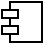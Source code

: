<mxfile version="24.7.8">
  <diagram id="d-dk45kshJez7QyFLIaU" name="Page-1">
    <mxGraphModel dx="1434" dy="836" grid="1" gridSize="10" guides="1" tooltips="1" connect="1" arrows="1" fold="1" page="1" pageScale="1" pageWidth="1169" pageHeight="827" math="0" shadow="0">
      <root>
        <mxCell id="0" />
        <mxCell id="1" parent="0" />
        <mxCell id="Q7E9GpuZRZKX_aVkgj14-14" value="licensetexts" style="shape=umlFrame;whiteSpace=wrap;html=1;strokeWidth=3;width=80;height=30;fillColor=#D5E8D4" parent="1" vertex="1">
          <mxGeometry x="350.5" y="730" width="799.5" height="220" as="geometry" />
        </mxCell>
        <mxCell id="g61Bc657mv9JkBtAd2AT-109" value="ruleengine" style="shape=umlFrame;whiteSpace=wrap;html=1;fillColor=#D5E8D4;opacity=60;strokeWidth=3;" parent="1" vertex="1">
          <mxGeometry x="550" y="250" width="190" height="440" as="geometry" />
        </mxCell>
        <mxCell id="g61Bc657mv9JkBtAd2AT-108" value="reader" style="shape=umlFrame;whiteSpace=wrap;html=1;fillColor=#D5E8D4;opacity=60;strokeWidth=3;" parent="1" vertex="1">
          <mxGeometry x="310" y="250" width="210" height="440" as="geometry" />
        </mxCell>
        <mxCell id="g61Bc657mv9JkBtAd2AT-72" style="edgeStyle=orthogonalEdgeStyle;rounded=0;orthogonalLoop=1;jettySize=auto;html=1;" parent="1" source="g61Bc657mv9JkBtAd2AT-1" target="g61Bc657mv9JkBtAd2AT-19" edge="1">
          <mxGeometry relative="1" as="geometry" />
        </mxCell>
        <mxCell id="g61Bc657mv9JkBtAd2AT-74" style="edgeStyle=orthogonalEdgeStyle;rounded=0;orthogonalLoop=1;jettySize=auto;html=1;" parent="1" source="g61Bc657mv9JkBtAd2AT-1" target="g61Bc657mv9JkBtAd2AT-9" edge="1">
          <mxGeometry relative="1" as="geometry">
            <Array as="points">
              <mxPoint x="760" y="38" />
            </Array>
          </mxGeometry>
        </mxCell>
        <mxCell id="g61Bc657mv9JkBtAd2AT-75" style="edgeStyle=orthogonalEdgeStyle;rounded=0;orthogonalLoop=1;jettySize=auto;html=1;exitX=0.5;exitY=1;exitDx=0;exitDy=0;entryX=0.5;entryY=0;entryDx=0;entryDy=0;" parent="1" source="g61Bc657mv9JkBtAd2AT-1" target="g61Bc657mv9JkBtAd2AT-54" edge="1">
          <mxGeometry relative="1" as="geometry">
            <Array as="points">
              <mxPoint x="660" y="84" />
              <mxPoint x="660" y="240" />
              <mxPoint x="883" y="240" />
            </Array>
          </mxGeometry>
        </mxCell>
        <mxCell id="g61Bc657mv9JkBtAd2AT-76" style="edgeStyle=orthogonalEdgeStyle;rounded=0;orthogonalLoop=1;jettySize=auto;html=1;exitX=0.5;exitY=1;exitDx=0;exitDy=0;entryX=0.5;entryY=0;entryDx=0;entryDy=0;" parent="1" source="g61Bc657mv9JkBtAd2AT-1" target="g61Bc657mv9JkBtAd2AT-38" edge="1">
          <mxGeometry relative="1" as="geometry">
            <Array as="points">
              <mxPoint x="651" y="84" />
            </Array>
          </mxGeometry>
        </mxCell>
        <mxCell id="g61Bc657mv9JkBtAd2AT-78" style="edgeStyle=orthogonalEdgeStyle;rounded=0;orthogonalLoop=1;jettySize=auto;html=1;exitX=0;exitY=0.5;exitDx=0;exitDy=0;entryX=0.5;entryY=0;entryDx=0;entryDy=0;" parent="1" source="g61Bc657mv9JkBtAd2AT-1" target="g61Bc657mv9JkBtAd2AT-5" edge="1">
          <mxGeometry relative="1" as="geometry">
            <Array as="points">
              <mxPoint x="90" y="38" />
            </Array>
          </mxGeometry>
        </mxCell>
        <mxCell id="g61Bc657mv9JkBtAd2AT-79" style="edgeStyle=orthogonalEdgeStyle;rounded=0;orthogonalLoop=1;jettySize=auto;html=1;exitX=0;exitY=0.5;exitDx=0;exitDy=0;" parent="1" source="g61Bc657mv9JkBtAd2AT-1" target="g61Bc657mv9JkBtAd2AT-21" edge="1">
          <mxGeometry relative="1" as="geometry" />
        </mxCell>
        <mxCell id="g61Bc657mv9JkBtAd2AT-80" style="edgeStyle=orthogonalEdgeStyle;rounded=0;orthogonalLoop=1;jettySize=auto;html=1;exitX=0;exitY=0.5;exitDx=0;exitDy=0;entryX=0.5;entryY=0;entryDx=0;entryDy=0;" parent="1" source="g61Bc657mv9JkBtAd2AT-1" target="g61Bc657mv9JkBtAd2AT-3" edge="1">
          <mxGeometry relative="1" as="geometry" />
        </mxCell>
        <mxCell id="g61Bc657mv9JkBtAd2AT-81" style="edgeStyle=orthogonalEdgeStyle;rounded=0;orthogonalLoop=1;jettySize=auto;html=1;exitX=0.5;exitY=1;exitDx=0;exitDy=0;entryX=0.5;entryY=0;entryDx=0;entryDy=0;" parent="1" source="g61Bc657mv9JkBtAd2AT-1" target="g61Bc657mv9JkBtAd2AT-26" edge="1">
          <mxGeometry relative="1" as="geometry">
            <Array as="points">
              <mxPoint x="640" y="84" />
              <mxPoint x="640" y="240" />
              <mxPoint x="421" y="240" />
            </Array>
          </mxGeometry>
        </mxCell>
        <mxCell id="g61Bc657mv9JkBtAd2AT-1" value="&lt;p style=&quot;margin: 0px ; margin-top: 6px ; text-align: center&quot;&gt;&lt;b&gt;Solicitor&lt;/b&gt;&lt;/p&gt;&lt;hr&gt;" style="align=left;overflow=fill;html=1;rotation=0;" parent="1" vertex="1">
          <mxGeometry x="580" y="7.5" width="140" height="60" as="geometry" />
        </mxCell>
        <mxCell id="g61Bc657mv9JkBtAd2AT-2" value="" style="shape=component;jettyWidth=8;jettyHeight=4;" parent="g61Bc657mv9JkBtAd2AT-1" vertex="1">
          <mxGeometry x="1" width="20" height="20" relative="1" as="geometry">
            <mxPoint x="-24" y="4" as="offset" />
          </mxGeometry>
        </mxCell>
        <mxCell id="g61Bc657mv9JkBtAd2AT-3" value="&lt;p style=&quot;margin: 0px ; margin-top: 6px ; text-align: center&quot;&gt;&lt;b&gt;SolicitorSetup&lt;/b&gt;&lt;/p&gt;&lt;hr&gt;" style="align=left;overflow=fill;html=1;rotation=0;" parent="1" vertex="1">
          <mxGeometry x="470" y="88.5" width="140" height="60" as="geometry" />
        </mxCell>
        <mxCell id="g61Bc657mv9JkBtAd2AT-4" value="" style="shape=component;jettyWidth=8;jettyHeight=4;" parent="g61Bc657mv9JkBtAd2AT-3" vertex="1">
          <mxGeometry x="1" width="20" height="20" relative="1" as="geometry">
            <mxPoint x="-24" y="4" as="offset" />
          </mxGeometry>
        </mxCell>
        <mxCell id="g61Bc657mv9JkBtAd2AT-5" value="&lt;p style=&quot;margin: 0px ; margin-top: 6px ; text-align: center&quot;&gt;&lt;b&gt;SolicitorVersion&lt;/b&gt;&lt;/p&gt;&lt;hr&gt;" style="align=left;overflow=fill;html=1;rotation=0;" parent="1" vertex="1">
          <mxGeometry x="20" y="746.5" width="140" height="60" as="geometry" />
        </mxCell>
        <mxCell id="g61Bc657mv9JkBtAd2AT-6" value="" style="shape=component;jettyWidth=8;jettyHeight=4;" parent="g61Bc657mv9JkBtAd2AT-5" vertex="1">
          <mxGeometry x="1" width="20" height="20" relative="1" as="geometry">
            <mxPoint x="-24" y="4" as="offset" />
          </mxGeometry>
        </mxCell>
        <mxCell id="g61Bc657mv9JkBtAd2AT-7" value="&lt;p style=&quot;margin: 0px ; margin-top: 6px ; text-align: center&quot;&gt;&lt;b&gt;UrlInput&lt;/b&gt;&lt;/p&gt;&lt;p style=&quot;margin: 0px ; margin-top: 6px ; text-align: center&quot;&gt;&lt;b&gt;StreamFactory&lt;/b&gt;&lt;br&gt;&lt;/p&gt;&lt;hr&gt;" style="align=left;overflow=fill;html=1;rotation=0;" parent="1" vertex="1">
          <mxGeometry x="1013" y="171.5" width="137" height="60" as="geometry" />
        </mxCell>
        <mxCell id="g61Bc657mv9JkBtAd2AT-8" value="" style="shape=component;jettyWidth=8;jettyHeight=4;" parent="g61Bc657mv9JkBtAd2AT-7" vertex="1">
          <mxGeometry x="1" width="20" height="20" relative="1" as="geometry">
            <mxPoint x="-24" y="4" as="offset" />
          </mxGeometry>
        </mxCell>
        <mxCell id="y1jHL_44-HksRpUdbyhA-1" style="edgeStyle=orthogonalEdgeStyle;rounded=0;orthogonalLoop=1;jettySize=auto;html=1;exitX=0.5;exitY=1;exitDx=0;exitDy=0;entryX=1;entryY=0.75;entryDx=0;entryDy=0;" parent="1" source="g61Bc657mv9JkBtAd2AT-9" target="g61Bc657mv9JkBtAd2AT-21" edge="1">
          <mxGeometry relative="1" as="geometry">
            <Array as="points">
              <mxPoint x="760" y="200" />
              <mxPoint x="450" y="200" />
              <mxPoint x="450" y="134" />
            </Array>
          </mxGeometry>
        </mxCell>
        <mxCell id="g61Bc657mv9JkBtAd2AT-9" value="&lt;p style=&quot;margin: 0px ; margin-top: 6px ; text-align: center&quot;&gt;&lt;b&gt;ResourceTo&lt;/b&gt;&lt;/p&gt;&lt;p style=&quot;margin: 0px ; margin-top: 6px ; text-align: center&quot;&gt;&lt;b&gt;FileCopier&lt;/b&gt;&lt;br&gt;&lt;/p&gt;&lt;hr&gt;" style="align=left;overflow=fill;html=1;rotation=0;" parent="1" vertex="1">
          <mxGeometry x="690" y="100" width="140" height="60" as="geometry" />
        </mxCell>
        <mxCell id="g61Bc657mv9JkBtAd2AT-10" value="" style="shape=component;jettyWidth=8;jettyHeight=4;" parent="g61Bc657mv9JkBtAd2AT-9" vertex="1">
          <mxGeometry x="1" width="20" height="20" relative="1" as="geometry">
            <mxPoint x="-24" y="4" as="offset" />
          </mxGeometry>
        </mxCell>
        <mxCell id="g61Bc657mv9JkBtAd2AT-88" style="edgeStyle=orthogonalEdgeStyle;rounded=0;orthogonalLoop=1;jettySize=auto;html=1;exitX=1;exitY=0.5;exitDx=0;exitDy=0;entryX=0;entryY=0.5;entryDx=0;entryDy=0;" parent="1" source="g61Bc657mv9JkBtAd2AT-11" target="g61Bc657mv9JkBtAd2AT-15" edge="1">
          <mxGeometry relative="1" as="geometry" />
        </mxCell>
        <mxCell id="g61Bc657mv9JkBtAd2AT-11" value="&lt;p style=&quot;margin: 0px ; margin-top: 6px ; text-align: center&quot;&gt;&lt;b&gt;ClassPath&lt;/b&gt;&lt;/p&gt;&lt;p style=&quot;margin: 0px ; margin-top: 6px ; text-align: center&quot;&gt;&lt;b&gt;WebContentProvider&lt;/b&gt;&lt;br&gt;&lt;/p&gt;&lt;hr&gt;" style="align=left;overflow=fill;html=1;rotation=0;" parent="1" vertex="1">
          <mxGeometry x="606" y="746.5" width="140" height="60" as="geometry" />
        </mxCell>
        <mxCell id="g61Bc657mv9JkBtAd2AT-12" value="" style="shape=component;jettyWidth=8;jettyHeight=4;" parent="g61Bc657mv9JkBtAd2AT-11" vertex="1">
          <mxGeometry x="1" width="20" height="20" relative="1" as="geometry">
            <mxPoint x="-24" y="4" as="offset" />
          </mxGeometry>
        </mxCell>
        <mxCell id="g61Bc657mv9JkBtAd2AT-13" value="&lt;p style=&quot;margin: 0px ; margin-top: 6px ; text-align: center&quot;&gt;&lt;b&gt;DirectUrl&lt;/b&gt;&lt;/p&gt;&lt;p style=&quot;margin: 0px ; margin-top: 6px ; text-align: center&quot;&gt;&lt;b&gt;WebContentProvider&lt;/b&gt;&lt;br&gt;&lt;/p&gt;&lt;hr&gt;" style="align=left;overflow=fill;html=1;rotation=0;" parent="1" vertex="1">
          <mxGeometry x="948" y="746.5" width="140" height="60" as="geometry" />
        </mxCell>
        <mxCell id="g61Bc657mv9JkBtAd2AT-14" value="" style="shape=component;jettyWidth=8;jettyHeight=4;" parent="g61Bc657mv9JkBtAd2AT-13" vertex="1">
          <mxGeometry x="1" width="20" height="20" relative="1" as="geometry">
            <mxPoint x="-24" y="4" as="offset" />
          </mxGeometry>
        </mxCell>
        <mxCell id="g61Bc657mv9JkBtAd2AT-89" style="edgeStyle=orthogonalEdgeStyle;rounded=0;orthogonalLoop=1;jettySize=auto;html=1;exitX=1;exitY=0.5;exitDx=0;exitDy=0;entryX=0;entryY=0.5;entryDx=0;entryDy=0;" parent="1" source="g61Bc657mv9JkBtAd2AT-15" target="g61Bc657mv9JkBtAd2AT-13" edge="1">
          <mxGeometry relative="1" as="geometry" />
        </mxCell>
        <mxCell id="g61Bc657mv9JkBtAd2AT-15" value="&lt;p style=&quot;margin: 0px ; margin-top: 6px ; text-align: center&quot;&gt;&lt;b&gt;FileSystemCaching&lt;/b&gt;&lt;/p&gt;&lt;p style=&quot;margin: 0px ; margin-top: 6px ; text-align: center&quot;&gt;&lt;b&gt;WebContentProvider&lt;/b&gt;&lt;br&gt;&lt;/p&gt;&lt;hr&gt;" style="align=left;overflow=fill;html=1;rotation=0;" parent="1" vertex="1">
          <mxGeometry x="777" y="746.5" width="140" height="60" as="geometry" />
        </mxCell>
        <mxCell id="g61Bc657mv9JkBtAd2AT-16" value="" style="shape=component;jettyWidth=8;jettyHeight=4;" parent="g61Bc657mv9JkBtAd2AT-15" vertex="1">
          <mxGeometry x="1" width="20" height="20" relative="1" as="geometry">
            <mxPoint x="-24" y="4" as="offset" />
          </mxGeometry>
        </mxCell>
        <mxCell id="g61Bc657mv9JkBtAd2AT-87" style="edgeStyle=orthogonalEdgeStyle;rounded=0;orthogonalLoop=1;jettySize=auto;html=1;exitX=1;exitY=0.5;exitDx=0;exitDy=0;entryX=0;entryY=0.5;entryDx=0;entryDy=0;" parent="1" source="g61Bc657mv9JkBtAd2AT-17" target="g61Bc657mv9JkBtAd2AT-11" edge="1">
          <mxGeometry relative="1" as="geometry" />
        </mxCell>
        <mxCell id="g61Bc657mv9JkBtAd2AT-17" value="&lt;p style=&quot;margin: 0px ; margin-top: 6px ; text-align: center&quot;&gt;&lt;b&gt;InMemoryMap&lt;/b&gt;&lt;/p&gt;&lt;p style=&quot;margin: 0px ; margin-top: 6px ; text-align: center&quot;&gt;&lt;b&gt;WebContentProvider&lt;/b&gt;&lt;br&gt;&lt;/p&gt;&lt;hr&gt;" style="align=left;overflow=fill;html=1;rotation=0;" parent="1" vertex="1">
          <mxGeometry x="436" y="746.5" width="140" height="60" as="geometry" />
        </mxCell>
        <mxCell id="g61Bc657mv9JkBtAd2AT-18" value="" style="shape=component;jettyWidth=8;jettyHeight=4;" parent="g61Bc657mv9JkBtAd2AT-17" vertex="1">
          <mxGeometry x="1" width="20" height="20" relative="1" as="geometry">
            <mxPoint x="-24" y="4" as="offset" />
          </mxGeometry>
        </mxCell>
        <mxCell id="g61Bc657mv9JkBtAd2AT-71" style="edgeStyle=orthogonalEdgeStyle;rounded=0;orthogonalLoop=1;jettySize=auto;html=1;exitX=0.5;exitY=1;exitDx=0;exitDy=0;entryX=0.25;entryY=0;entryDx=0;entryDy=0;" parent="1" source="g61Bc657mv9JkBtAd2AT-19" target="g61Bc657mv9JkBtAd2AT-24" edge="1">
          <mxGeometry relative="1" as="geometry">
            <Array as="points">
              <mxPoint x="190" y="240" />
              <mxPoint x="228" y="240" />
            </Array>
          </mxGeometry>
        </mxCell>
        <mxCell id="g61Bc657mv9JkBtAd2AT-19" value="&lt;p style=&quot;margin: 0px ; margin-top: 6px ; text-align: center&quot;&gt;&lt;b&gt;ModelImporterExporter&lt;/b&gt;&lt;/p&gt;&lt;hr&gt;" style="align=left;overflow=fill;html=1;rotation=0;" parent="1" vertex="1">
          <mxGeometry x="120" y="88.5" width="140" height="60" as="geometry" />
        </mxCell>
        <mxCell id="g61Bc657mv9JkBtAd2AT-20" value="" style="shape=component;jettyWidth=8;jettyHeight=4;" parent="g61Bc657mv9JkBtAd2AT-19" vertex="1">
          <mxGeometry x="1" width="20" height="20" relative="1" as="geometry">
            <mxPoint x="-24" y="4" as="offset" />
          </mxGeometry>
        </mxCell>
        <mxCell id="g61Bc657mv9JkBtAd2AT-90" style="edgeStyle=orthogonalEdgeStyle;rounded=0;orthogonalLoop=1;jettySize=auto;html=1;exitX=0.5;exitY=1;exitDx=0;exitDy=0;entryX=0.5;entryY=0;entryDx=0;entryDy=0;" parent="1" source="g61Bc657mv9JkBtAd2AT-21" target="g61Bc657mv9JkBtAd2AT-24" edge="1">
          <mxGeometry relative="1" as="geometry">
            <Array as="points">
              <mxPoint x="353" y="160" />
              <mxPoint x="263" y="160" />
            </Array>
          </mxGeometry>
        </mxCell>
        <mxCell id="g61Bc657mv9JkBtAd2AT-102" style="edgeStyle=orthogonalEdgeStyle;rounded=0;orthogonalLoop=1;jettySize=auto;html=1;exitX=1;exitY=0.5;exitDx=0;exitDy=0;entryX=0;entryY=0.5;entryDx=0;entryDy=0;" parent="1" source="g61Bc657mv9JkBtAd2AT-21" target="g61Bc657mv9JkBtAd2AT-3" edge="1">
          <mxGeometry relative="1" as="geometry" />
        </mxCell>
        <mxCell id="E12I5hy7IiAWHUOPnKXT-3" style="edgeStyle=orthogonalEdgeStyle;rounded=0;orthogonalLoop=1;jettySize=auto;html=1;exitX=0.5;exitY=1;exitDx=0;exitDy=0;entryX=0.5;entryY=0;entryDx=0;entryDy=0;" parent="1" source="g61Bc657mv9JkBtAd2AT-21" target="E12I5hy7IiAWHUOPnKXT-1" edge="1">
          <mxGeometry relative="1" as="geometry">
            <Array as="points">
              <mxPoint x="353" y="170" />
              <mxPoint x="353" y="170" />
            </Array>
          </mxGeometry>
        </mxCell>
        <mxCell id="g61Bc657mv9JkBtAd2AT-21" value="&lt;p style=&quot;margin: 0px ; margin-top: 6px ; text-align: center&quot;&gt;&lt;b&gt;ConfigFactory&lt;/b&gt;&lt;/p&gt;&lt;hr&gt;" style="align=left;overflow=fill;html=1;rotation=0;" parent="1" vertex="1">
          <mxGeometry x="282.5" y="88.5" width="140" height="60" as="geometry" />
        </mxCell>
        <mxCell id="g61Bc657mv9JkBtAd2AT-22" value="" style="shape=component;jettyWidth=8;jettyHeight=4;" parent="g61Bc657mv9JkBtAd2AT-21" vertex="1">
          <mxGeometry x="1" width="20" height="20" relative="1" as="geometry">
            <mxPoint x="-24" y="4" as="offset" />
          </mxGeometry>
        </mxCell>
        <mxCell id="g61Bc657mv9JkBtAd2AT-86" style="edgeStyle=orthogonalEdgeStyle;rounded=0;orthogonalLoop=1;jettySize=auto;html=1;exitX=1;exitY=0.5;exitDx=0;exitDy=0;entryX=0;entryY=0.5;entryDx=0;entryDy=0;" parent="1" source="g61Bc657mv9JkBtAd2AT-24" target="g61Bc657mv9JkBtAd2AT-17" edge="1">
          <mxGeometry relative="1" as="geometry" />
        </mxCell>
        <mxCell id="g61Bc657mv9JkBtAd2AT-101" style="edgeStyle=orthogonalEdgeStyle;rounded=0;orthogonalLoop=1;jettySize=auto;html=1;exitX=0;exitY=0.5;exitDx=0;exitDy=0;entryX=1;entryY=0.5;entryDx=0;entryDy=0;" parent="1" source="g61Bc657mv9JkBtAd2AT-24" target="g61Bc657mv9JkBtAd2AT-5" edge="1">
          <mxGeometry relative="1" as="geometry" />
        </mxCell>
        <mxCell id="g61Bc657mv9JkBtAd2AT-24" value="&lt;p style=&quot;margin: 0px ; margin-top: 6px ; text-align: center&quot;&gt;&lt;b&gt;ModelFactory&lt;/b&gt;&lt;/p&gt;&lt;hr&gt;" style="align=left;overflow=fill;html=1;rotation=0;" parent="1" vertex="1">
          <mxGeometry x="192.5" y="746.5" width="140" height="60" as="geometry" />
        </mxCell>
        <mxCell id="g61Bc657mv9JkBtAd2AT-25" value="" style="shape=component;jettyWidth=8;jettyHeight=4;" parent="g61Bc657mv9JkBtAd2AT-24" vertex="1">
          <mxGeometry x="1" width="20" height="20" relative="1" as="geometry">
            <mxPoint x="-24" y="4" as="offset" />
          </mxGeometry>
        </mxCell>
        <mxCell id="g61Bc657mv9JkBtAd2AT-57" style="edgeStyle=orthogonalEdgeStyle;rounded=0;orthogonalLoop=1;jettySize=auto;html=1;exitX=0;exitY=0.5;exitDx=0;exitDy=0;entryX=0;entryY=0.5;entryDx=0;entryDy=0;" parent="1" source="g61Bc657mv9JkBtAd2AT-26" target="g61Bc657mv9JkBtAd2AT-28" edge="1">
          <mxGeometry relative="1" as="geometry" />
        </mxCell>
        <mxCell id="g61Bc657mv9JkBtAd2AT-59" style="edgeStyle=orthogonalEdgeStyle;rounded=0;orthogonalLoop=1;jettySize=auto;html=1;exitX=0;exitY=0.5;exitDx=0;exitDy=0;entryX=0;entryY=0.5;entryDx=0;entryDy=0;" parent="1" source="g61Bc657mv9JkBtAd2AT-26" target="g61Bc657mv9JkBtAd2AT-30" edge="1">
          <mxGeometry relative="1" as="geometry" />
        </mxCell>
        <mxCell id="g61Bc657mv9JkBtAd2AT-60" style="edgeStyle=orthogonalEdgeStyle;rounded=0;orthogonalLoop=1;jettySize=auto;html=1;exitX=0;exitY=0.5;exitDx=0;exitDy=0;entryX=0;entryY=0.5;entryDx=0;entryDy=0;" parent="1" source="g61Bc657mv9JkBtAd2AT-26" target="g61Bc657mv9JkBtAd2AT-32" edge="1">
          <mxGeometry relative="1" as="geometry" />
        </mxCell>
        <mxCell id="g61Bc657mv9JkBtAd2AT-61" style="edgeStyle=orthogonalEdgeStyle;rounded=0;orthogonalLoop=1;jettySize=auto;html=1;exitX=0;exitY=0.5;exitDx=0;exitDy=0;entryX=0;entryY=0.5;entryDx=0;entryDy=0;" parent="1" source="g61Bc657mv9JkBtAd2AT-26" target="g61Bc657mv9JkBtAd2AT-34" edge="1">
          <mxGeometry relative="1" as="geometry" />
        </mxCell>
        <mxCell id="g61Bc657mv9JkBtAd2AT-26" value="&lt;p style=&quot;margin: 0px ; margin-top: 6px ; text-align: center&quot;&gt;&lt;b&gt;ReaderFactory&lt;/b&gt;&lt;/p&gt;&lt;hr&gt;" style="align=left;overflow=fill;html=1;rotation=0;" parent="1" vertex="1">
          <mxGeometry x="350.5" y="293.5" width="140" height="60" as="geometry" />
        </mxCell>
        <mxCell id="g61Bc657mv9JkBtAd2AT-27" value="" style="shape=component;jettyWidth=8;jettyHeight=4;" parent="g61Bc657mv9JkBtAd2AT-26" vertex="1">
          <mxGeometry x="1" width="20" height="20" relative="1" as="geometry">
            <mxPoint x="-24" y="4" as="offset" />
          </mxGeometry>
        </mxCell>
        <mxCell id="g61Bc657mv9JkBtAd2AT-95" style="edgeStyle=orthogonalEdgeStyle;rounded=0;orthogonalLoop=1;jettySize=auto;html=1;exitX=1;exitY=0.5;exitDx=0;exitDy=0;entryX=0.75;entryY=0;entryDx=0;entryDy=0;" parent="1" source="g61Bc657mv9JkBtAd2AT-28" target="g61Bc657mv9JkBtAd2AT-24" edge="1">
          <mxGeometry relative="1" as="geometry">
            <Array as="points">
              <mxPoint x="510" y="404" />
              <mxPoint x="510" y="714" />
              <mxPoint x="298" y="714" />
            </Array>
          </mxGeometry>
        </mxCell>
        <mxCell id="g61Bc657mv9JkBtAd2AT-28" value="&lt;p style=&quot;margin: 0px ; margin-top: 6px ; text-align: center&quot;&gt;&lt;b&gt;CsvReader&lt;/b&gt;&lt;/p&gt;&lt;hr&gt;" style="align=left;overflow=fill;html=1;rotation=0;" parent="1" vertex="1">
          <mxGeometry x="350.5" y="373.5" width="140" height="60" as="geometry" />
        </mxCell>
        <mxCell id="g61Bc657mv9JkBtAd2AT-29" value="" style="shape=component;jettyWidth=8;jettyHeight=4;" parent="g61Bc657mv9JkBtAd2AT-28" vertex="1">
          <mxGeometry x="1" width="20" height="20" relative="1" as="geometry">
            <mxPoint x="-24" y="4" as="offset" />
          </mxGeometry>
        </mxCell>
        <mxCell id="g61Bc657mv9JkBtAd2AT-96" style="edgeStyle=orthogonalEdgeStyle;rounded=0;orthogonalLoop=1;jettySize=auto;html=1;exitX=1;exitY=0.5;exitDx=0;exitDy=0;entryX=0.75;entryY=0;entryDx=0;entryDy=0;" parent="1" source="g61Bc657mv9JkBtAd2AT-30" target="g61Bc657mv9JkBtAd2AT-24" edge="1">
          <mxGeometry relative="1" as="geometry">
            <Array as="points">
              <mxPoint x="510" y="484" />
              <mxPoint x="510" y="714" />
              <mxPoint x="298" y="714" />
            </Array>
          </mxGeometry>
        </mxCell>
        <mxCell id="g61Bc657mv9JkBtAd2AT-30" value="&lt;p style=&quot;margin: 0px ; margin-top: 6px ; text-align: center&quot;&gt;&lt;b&gt;GradleReader&lt;/b&gt;&lt;/p&gt;&lt;hr&gt;" style="align=left;overflow=fill;html=1;rotation=0;" parent="1" vertex="1">
          <mxGeometry x="350.5" y="453.5" width="140" height="60" as="geometry" />
        </mxCell>
        <mxCell id="g61Bc657mv9JkBtAd2AT-31" value="" style="shape=component;jettyWidth=8;jettyHeight=4;" parent="g61Bc657mv9JkBtAd2AT-30" vertex="1">
          <mxGeometry x="1" width="20" height="20" relative="1" as="geometry">
            <mxPoint x="-24" y="4" as="offset" />
          </mxGeometry>
        </mxCell>
        <mxCell id="g61Bc657mv9JkBtAd2AT-97" style="edgeStyle=orthogonalEdgeStyle;rounded=0;orthogonalLoop=1;jettySize=auto;html=1;exitX=1;exitY=0.5;exitDx=0;exitDy=0;entryX=0.75;entryY=0;entryDx=0;entryDy=0;" parent="1" source="g61Bc657mv9JkBtAd2AT-32" target="g61Bc657mv9JkBtAd2AT-24" edge="1">
          <mxGeometry relative="1" as="geometry">
            <Array as="points">
              <mxPoint x="510" y="564" />
              <mxPoint x="510" y="714" />
              <mxPoint x="298" y="714" />
            </Array>
          </mxGeometry>
        </mxCell>
        <mxCell id="g61Bc657mv9JkBtAd2AT-32" value="&lt;p style=&quot;margin: 0px ; margin-top: 6px ; text-align: center&quot;&gt;&lt;b&gt;MavenReader&lt;/b&gt;&lt;/p&gt;&lt;hr&gt;" style="align=left;overflow=fill;html=1;rotation=0;" parent="1" vertex="1">
          <mxGeometry x="350.5" y="533.5" width="140" height="60" as="geometry" />
        </mxCell>
        <mxCell id="g61Bc657mv9JkBtAd2AT-33" value="" style="shape=component;jettyWidth=8;jettyHeight=4;" parent="g61Bc657mv9JkBtAd2AT-32" vertex="1">
          <mxGeometry x="1" width="20" height="20" relative="1" as="geometry">
            <mxPoint x="-24" y="4" as="offset" />
          </mxGeometry>
        </mxCell>
        <mxCell id="g61Bc657mv9JkBtAd2AT-98" style="edgeStyle=orthogonalEdgeStyle;rounded=0;orthogonalLoop=1;jettySize=auto;html=1;exitX=1;exitY=0.5;exitDx=0;exitDy=0;entryX=0.75;entryY=0;entryDx=0;entryDy=0;" parent="1" source="g61Bc657mv9JkBtAd2AT-34" target="g61Bc657mv9JkBtAd2AT-24" edge="1">
          <mxGeometry relative="1" as="geometry">
            <Array as="points">
              <mxPoint x="510" y="644" />
              <mxPoint x="510" y="714" />
              <mxPoint x="298" y="714" />
            </Array>
          </mxGeometry>
        </mxCell>
        <mxCell id="g61Bc657mv9JkBtAd2AT-34" value="&lt;p style=&quot;margin: 0px ; margin-top: 6px ; text-align: center&quot;&gt;&lt;b&gt;NpmReader&lt;/b&gt;&lt;/p&gt;&lt;hr&gt;" style="align=left;overflow=fill;html=1;rotation=0;" parent="1" vertex="1">
          <mxGeometry x="350.5" y="613.5" width="140" height="60" as="geometry" />
        </mxCell>
        <mxCell id="g61Bc657mv9JkBtAd2AT-35" value="" style="shape=component;jettyWidth=8;jettyHeight=4;" parent="g61Bc657mv9JkBtAd2AT-34" vertex="1">
          <mxGeometry x="1" width="20" height="20" relative="1" as="geometry">
            <mxPoint x="-24" y="4" as="offset" />
          </mxGeometry>
        </mxCell>
        <mxCell id="g61Bc657mv9JkBtAd2AT-36" value="&lt;p style=&quot;margin: 0px ; margin-top: 6px ; text-align: center&quot;&gt;&lt;b&gt;DroolsDecision&lt;/b&gt;&lt;/p&gt;&lt;p style=&quot;margin: 0px ; margin-top: 6px ; text-align: center&quot;&gt;&lt;b&gt;TableReader&lt;/b&gt;&lt;/p&gt;&lt;hr&gt;" style="align=left;overflow=fill;html=1;rotation=0;" parent="1" vertex="1">
          <mxGeometry x="582.5" y="453.5" width="140" height="60" as="geometry" />
        </mxCell>
        <mxCell id="g61Bc657mv9JkBtAd2AT-37" value="" style="shape=component;jettyWidth=8;jettyHeight=4;" parent="g61Bc657mv9JkBtAd2AT-36" vertex="1">
          <mxGeometry x="1" width="20" height="20" relative="1" as="geometry">
            <mxPoint x="-24" y="4" as="offset" />
          </mxGeometry>
        </mxCell>
        <mxCell id="g61Bc657mv9JkBtAd2AT-70" style="edgeStyle=orthogonalEdgeStyle;rounded=0;orthogonalLoop=1;jettySize=auto;html=1;exitX=0.5;exitY=1;exitDx=0;exitDy=0;entryX=0.5;entryY=0;entryDx=0;entryDy=0;" parent="1" source="g61Bc657mv9JkBtAd2AT-38" target="g61Bc657mv9JkBtAd2AT-40" edge="1">
          <mxGeometry relative="1" as="geometry" />
        </mxCell>
        <mxCell id="g61Bc657mv9JkBtAd2AT-103" style="edgeStyle=orthogonalEdgeStyle;rounded=0;orthogonalLoop=1;jettySize=auto;html=1;exitX=0;exitY=0.5;exitDx=0;exitDy=0;entryX=0.5;entryY=1;entryDx=0;entryDy=0;" parent="1" source="g61Bc657mv9JkBtAd2AT-38" target="g61Bc657mv9JkBtAd2AT-3" edge="1">
          <mxGeometry relative="1" as="geometry" />
        </mxCell>
        <mxCell id="g61Bc657mv9JkBtAd2AT-38" value="&lt;p style=&quot;margin: 0px ; margin-top: 6px ; text-align: center&quot;&gt;&lt;b&gt;RuleEngine&lt;/b&gt;&lt;/p&gt;&lt;hr&gt;" style="align=left;overflow=fill;html=1;rotation=0;" parent="1" vertex="1">
          <mxGeometry x="580.5" y="293.5" width="140" height="60" as="geometry" />
        </mxCell>
        <mxCell id="g61Bc657mv9JkBtAd2AT-39" value="" style="shape=component;jettyWidth=8;jettyHeight=4;" parent="g61Bc657mv9JkBtAd2AT-38" vertex="1">
          <mxGeometry x="1" width="20" height="20" relative="1" as="geometry">
            <mxPoint x="-24" y="4" as="offset" />
          </mxGeometry>
        </mxCell>
        <mxCell id="g61Bc657mv9JkBtAd2AT-69" style="edgeStyle=orthogonalEdgeStyle;rounded=0;orthogonalLoop=1;jettySize=auto;html=1;exitX=0;exitY=0.5;exitDx=0;exitDy=0;entryX=0;entryY=0.5;entryDx=0;entryDy=0;" parent="1" source="g61Bc657mv9JkBtAd2AT-40" target="g61Bc657mv9JkBtAd2AT-36" edge="1">
          <mxGeometry relative="1" as="geometry" />
        </mxCell>
        <mxCell id="g61Bc657mv9JkBtAd2AT-40" value="&lt;p style=&quot;margin: 0px ; margin-top: 6px ; text-align: center&quot;&gt;&lt;b&gt;DroolsRules&lt;/b&gt;&lt;/p&gt;&lt;p style=&quot;margin: 0px ; margin-top: 6px ; text-align: center&quot;&gt;&lt;b&gt;ReaderFactory&lt;/b&gt;&lt;/p&gt;&lt;hr&gt;" style="align=left;overflow=fill;html=1;rotation=0;" parent="1" vertex="1">
          <mxGeometry x="580.5" y="373.5" width="140" height="60" as="geometry" />
        </mxCell>
        <mxCell id="g61Bc657mv9JkBtAd2AT-41" value="" style="shape=component;jettyWidth=8;jettyHeight=4;" parent="g61Bc657mv9JkBtAd2AT-40" vertex="1">
          <mxGeometry x="1" width="20" height="20" relative="1" as="geometry">
            <mxPoint x="-24" y="4" as="offset" />
          </mxGeometry>
        </mxCell>
        <mxCell id="g61Bc657mv9JkBtAd2AT-99" style="edgeStyle=orthogonalEdgeStyle;rounded=0;orthogonalLoop=1;jettySize=auto;html=1;exitX=0.5;exitY=1;exitDx=0;exitDy=0;entryX=0.75;entryY=0;entryDx=0;entryDy=0;" parent="1" source="g61Bc657mv9JkBtAd2AT-42" target="g61Bc657mv9JkBtAd2AT-24" edge="1">
          <mxGeometry relative="1" as="geometry">
            <Array as="points">
              <mxPoint x="642.5" y="713.5" />
              <mxPoint x="297.5" y="713.5" />
            </Array>
          </mxGeometry>
        </mxCell>
        <mxCell id="g61Bc657mv9JkBtAd2AT-42" value="&lt;p style=&quot;margin: 0px ; margin-top: 6px ; text-align: center&quot;&gt;&lt;b&gt;ModelHelper&lt;/b&gt;&lt;/p&gt;&lt;br&gt;&lt;hr&gt;" style="align=left;overflow=fill;html=1;rotation=0;" parent="1" vertex="1">
          <mxGeometry x="584.5" y="530.5" width="140" height="60" as="geometry" />
        </mxCell>
        <mxCell id="g61Bc657mv9JkBtAd2AT-43" value="" style="shape=component;jettyWidth=8;jettyHeight=4;" parent="g61Bc657mv9JkBtAd2AT-42" vertex="1">
          <mxGeometry x="1" width="20" height="20" relative="1" as="geometry">
            <mxPoint x="-24" y="4" as="offset" />
          </mxGeometry>
        </mxCell>
        <mxCell id="g61Bc657mv9JkBtAd2AT-100" style="edgeStyle=orthogonalEdgeStyle;rounded=0;orthogonalLoop=1;jettySize=auto;html=1;exitX=0.5;exitY=1;exitDx=0;exitDy=0;entryX=0.75;entryY=0;entryDx=0;entryDy=0;" parent="1" source="g61Bc657mv9JkBtAd2AT-44" target="g61Bc657mv9JkBtAd2AT-24" edge="1">
          <mxGeometry relative="1" as="geometry">
            <Array as="points">
              <mxPoint x="1062.5" y="713.5" />
              <mxPoint x="297.5" y="713.5" />
            </Array>
          </mxGeometry>
        </mxCell>
        <mxCell id="g61Bc657mv9JkBtAd2AT-44" value="&lt;p style=&quot;margin: 0px ; margin-top: 6px ; text-align: center&quot;&gt;&lt;b&gt;ResultDatabase&lt;/b&gt;&lt;/p&gt;&lt;p style=&quot;margin: 0px ; margin-top: 6px ; text-align: center&quot;&gt;&lt;b&gt;Factory&lt;/b&gt;&lt;/p&gt;&lt;br&gt;&lt;hr&gt;" style="align=left;overflow=fill;html=1;rotation=0;" parent="1" vertex="1">
          <mxGeometry x="992.5" y="376.5" width="140" height="60" as="geometry" />
        </mxCell>
        <mxCell id="g61Bc657mv9JkBtAd2AT-45" value="" style="shape=component;jettyWidth=8;jettyHeight=4;" parent="g61Bc657mv9JkBtAd2AT-44" vertex="1">
          <mxGeometry x="1" width="20" height="20" relative="1" as="geometry">
            <mxPoint x="-24" y="4" as="offset" />
          </mxGeometry>
        </mxCell>
        <mxCell id="g61Bc657mv9JkBtAd2AT-64" style="edgeStyle=orthogonalEdgeStyle;rounded=0;orthogonalLoop=1;jettySize=auto;html=1;exitX=0;exitY=0.5;exitDx=0;exitDy=0;entryX=0;entryY=0.5;entryDx=0;entryDy=0;" parent="1" source="g61Bc657mv9JkBtAd2AT-46" target="g61Bc657mv9JkBtAd2AT-52" edge="1">
          <mxGeometry relative="1" as="geometry" />
        </mxCell>
        <mxCell id="g61Bc657mv9JkBtAd2AT-65" style="edgeStyle=orthogonalEdgeStyle;rounded=0;orthogonalLoop=1;jettySize=auto;html=1;exitX=0;exitY=0.5;exitDx=0;exitDy=0;entryX=0;entryY=0.5;entryDx=0;entryDy=0;" parent="1" source="g61Bc657mv9JkBtAd2AT-46" target="g61Bc657mv9JkBtAd2AT-50" edge="1">
          <mxGeometry relative="1" as="geometry" />
        </mxCell>
        <mxCell id="g61Bc657mv9JkBtAd2AT-46" value="&lt;p style=&quot;margin: 0px ; margin-top: 6px ; text-align: center&quot;&gt;&lt;b&gt;WriterFactory&lt;/b&gt;&lt;/p&gt;&lt;br&gt;&lt;hr&gt;" style="align=left;overflow=fill;html=1;rotation=0;" parent="1" vertex="1">
          <mxGeometry x="812.5" y="376.5" width="140" height="60" as="geometry" />
        </mxCell>
        <mxCell id="g61Bc657mv9JkBtAd2AT-47" value="" style="shape=component;jettyWidth=8;jettyHeight=4;" parent="g61Bc657mv9JkBtAd2AT-46" vertex="1">
          <mxGeometry x="1" width="20" height="20" relative="1" as="geometry">
            <mxPoint x="-24" y="4" as="offset" />
          </mxGeometry>
        </mxCell>
        <mxCell id="g61Bc657mv9JkBtAd2AT-48" value="&lt;p style=&quot;margin: 0px ; margin-top: 6px ; text-align: center&quot;&gt;&lt;b&gt;DataTableDiffer&lt;/b&gt;&lt;br&gt;&lt;/p&gt;&lt;br&gt;&lt;hr&gt;" style="align=left;overflow=fill;html=1;rotation=0;" parent="1" vertex="1">
          <mxGeometry x="993.5" y="293.5" width="140" height="60" as="geometry" />
        </mxCell>
        <mxCell id="g61Bc657mv9JkBtAd2AT-49" value="" style="shape=component;jettyWidth=8;jettyHeight=4;" parent="g61Bc657mv9JkBtAd2AT-48" vertex="1">
          <mxGeometry x="1" width="20" height="20" relative="1" as="geometry">
            <mxPoint x="-24" y="4" as="offset" />
          </mxGeometry>
        </mxCell>
        <mxCell id="g61Bc657mv9JkBtAd2AT-50" value="&lt;p style=&quot;margin: 0px ; margin-top: 6px ; text-align: center&quot;&gt;&lt;b&gt;VelocityWriter&lt;/b&gt;&lt;br&gt;&lt;/p&gt;&lt;br&gt;&lt;hr&gt;" style="align=left;overflow=fill;html=1;rotation=0;" parent="1" vertex="1">
          <mxGeometry x="812.5" y="453.5" width="140" height="60" as="geometry" />
        </mxCell>
        <mxCell id="g61Bc657mv9JkBtAd2AT-51" value="" style="shape=component;jettyWidth=8;jettyHeight=4;" parent="g61Bc657mv9JkBtAd2AT-50" vertex="1">
          <mxGeometry x="1" width="20" height="20" relative="1" as="geometry">
            <mxPoint x="-24" y="4" as="offset" />
          </mxGeometry>
        </mxCell>
        <mxCell id="g61Bc657mv9JkBtAd2AT-52" value="&lt;p style=&quot;margin: 0px ; margin-top: 6px ; text-align: center&quot;&gt;&lt;b&gt;XlsWriter&lt;/b&gt;&lt;br&gt;&lt;/p&gt;&lt;br&gt;&lt;hr&gt;" style="align=left;overflow=fill;html=1;rotation=0;" parent="1" vertex="1">
          <mxGeometry x="812.5" y="530.5" width="140" height="60" as="geometry" />
        </mxCell>
        <mxCell id="g61Bc657mv9JkBtAd2AT-53" value="" style="shape=component;jettyWidth=8;jettyHeight=4;" parent="g61Bc657mv9JkBtAd2AT-52" vertex="1">
          <mxGeometry x="1" width="20" height="20" relative="1" as="geometry">
            <mxPoint x="-24" y="4" as="offset" />
          </mxGeometry>
        </mxCell>
        <mxCell id="g61Bc657mv9JkBtAd2AT-66" style="edgeStyle=orthogonalEdgeStyle;rounded=0;orthogonalLoop=1;jettySize=auto;html=1;entryX=0.5;entryY=0;entryDx=0;entryDy=0;" parent="1" source="g61Bc657mv9JkBtAd2AT-54" target="g61Bc657mv9JkBtAd2AT-46" edge="1">
          <mxGeometry relative="1" as="geometry" />
        </mxCell>
        <mxCell id="g61Bc657mv9JkBtAd2AT-67" style="edgeStyle=orthogonalEdgeStyle;rounded=0;orthogonalLoop=1;jettySize=auto;html=1;exitX=1;exitY=0.5;exitDx=0;exitDy=0;entryX=0;entryY=0.5;entryDx=0;entryDy=0;" parent="1" source="g61Bc657mv9JkBtAd2AT-54" target="g61Bc657mv9JkBtAd2AT-44" edge="1">
          <mxGeometry relative="1" as="geometry">
            <Array as="points">
              <mxPoint x="962.5" y="323.5" />
              <mxPoint x="962.5" y="406.5" />
            </Array>
          </mxGeometry>
        </mxCell>
        <mxCell id="g61Bc657mv9JkBtAd2AT-68" style="edgeStyle=orthogonalEdgeStyle;rounded=0;orthogonalLoop=1;jettySize=auto;html=1;exitX=1;exitY=0.5;exitDx=0;exitDy=0;entryX=0;entryY=0.5;entryDx=0;entryDy=0;" parent="1" source="g61Bc657mv9JkBtAd2AT-54" target="g61Bc657mv9JkBtAd2AT-48" edge="1">
          <mxGeometry relative="1" as="geometry">
            <Array as="points">
              <mxPoint x="972.5" y="323.5" />
              <mxPoint x="972.5" y="323.5" />
            </Array>
          </mxGeometry>
        </mxCell>
        <mxCell id="g61Bc657mv9JkBtAd2AT-105" style="edgeStyle=orthogonalEdgeStyle;rounded=0;orthogonalLoop=1;jettySize=auto;html=1;exitX=0;exitY=0.5;exitDx=0;exitDy=0;entryX=1;entryY=0.5;entryDx=0;entryDy=0;" parent="1" source="g61Bc657mv9JkBtAd2AT-54" target="g61Bc657mv9JkBtAd2AT-3" edge="1">
          <mxGeometry relative="1" as="geometry">
            <Array as="points">
              <mxPoint x="760" y="324" />
              <mxPoint x="760" y="220" />
              <mxPoint x="680" y="220" />
              <mxPoint x="680" y="119" />
            </Array>
          </mxGeometry>
        </mxCell>
        <mxCell id="g61Bc657mv9JkBtAd2AT-54" value="&lt;p style=&quot;margin: 0px ; margin-top: 6px ; text-align: center&quot;&gt;&lt;b&gt;WriterFacade&lt;/b&gt;&lt;/p&gt;&lt;br&gt;&lt;hr&gt;" style="align=left;overflow=fill;html=1;rotation=0;" parent="1" vertex="1">
          <mxGeometry x="812.5" y="293.5" width="140" height="60" as="geometry" />
        </mxCell>
        <mxCell id="g61Bc657mv9JkBtAd2AT-55" value="" style="shape=component;jettyWidth=8;jettyHeight=4;" parent="g61Bc657mv9JkBtAd2AT-54" vertex="1">
          <mxGeometry x="1" width="20" height="20" relative="1" as="geometry">
            <mxPoint x="-24" y="4" as="offset" />
          </mxGeometry>
        </mxCell>
        <mxCell id="g61Bc657mv9JkBtAd2AT-110" value="writer" style="shape=umlFrame;whiteSpace=wrap;html=1;fillColor=#D5E8D4;opacity=60;strokeWidth=3;" parent="1" vertex="1">
          <mxGeometry x="780" y="250" width="370" height="440" as="geometry" />
        </mxCell>
        <mxCell id="E12I5hy7IiAWHUOPnKXT-1" value="&lt;p style=&quot;margin: 0px ; margin-top: 6px ; text-align: center&quot;&gt;&lt;b&gt;ConfigReader&lt;/b&gt;&lt;/p&gt;&lt;hr&gt;" style="align=left;overflow=fill;html=1;rotation=0;" parent="1" vertex="1">
          <mxGeometry x="282.5" y="171.5" width="140" height="60" as="geometry" />
        </mxCell>
        <mxCell id="E12I5hy7IiAWHUOPnKXT-2" value="" style="shape=component;jettyWidth=8;jettyHeight=4;" parent="E12I5hy7IiAWHUOPnKXT-1" vertex="1">
          <mxGeometry x="1" width="20" height="20" relative="1" as="geometry">
            <mxPoint x="-24" y="4" as="offset" />
          </mxGeometry>
        </mxCell>
        <mxCell id="Hlagz_mXp8ZFHOp5LDmd-1" value="&lt;b&gt;&lt;br&gt;Deprecation&lt;br&gt;Checker&lt;br&gt;&lt;/b&gt;&lt;p style=&quot;margin: 6px 0px 0px&quot;&gt;&lt;/p&gt;" style="align=center;overflow=fill;html=1;rotation=0;verticalAlign=middle;" parent="1" vertex="1">
          <mxGeometry x="1013" y="100" width="137" height="60" as="geometry" />
        </mxCell>
        <mxCell id="Hlagz_mXp8ZFHOp5LDmd-2" value="" style="shape=component;jettyWidth=8;jettyHeight=4;" parent="Hlagz_mXp8ZFHOp5LDmd-1" vertex="1">
          <mxGeometry x="1" width="20" height="20" relative="1" as="geometry">
            <mxPoint x="-24" y="4" as="offset" />
          </mxGeometry>
        </mxCell>
        <mxCell id="Q7E9GpuZRZKX_aVkgj14-2" value="" style="shape=component;jettyWidth=8;jettyHeight=4;" parent="Q7E9GpuZRZKX_aVkgj14-1" vertex="1">
          <mxGeometry x="1" width="20" height="20" relative="1" as="geometry">
            <mxPoint x="-24" y="4" as="offset" />
          </mxGeometry>
        </mxCell>
        <mxCell id="Q7E9GpuZRZKX_aVkgj14-4" value="" style="shape=component;jettyWidth=8;jettyHeight=4;" parent="Q7E9GpuZRZKX_aVkgj14-3" vertex="1">
          <mxGeometry x="1" width="20" height="20" relative="1" as="geometry">
            <mxPoint x="-24" y="4" as="offset" />
          </mxGeometry>
        </mxCell>
        <mxCell id="Q7E9GpuZRZKX_aVkgj14-6" value="" style="shape=component;jettyWidth=8;jettyHeight=4;" parent="Q7E9GpuZRZKX_aVkgj14-5" vertex="1">
          <mxGeometry x="1" width="20" height="20" relative="1" as="geometry">
            <mxPoint x="-24" y="4" as="offset" />
          </mxGeometry>
        </mxCell>
        <mxCell id="Q7E9GpuZRZKX_aVkgj14-8" value="" style="shape=component;jettyWidth=8;jettyHeight=4;" parent="Q7E9GpuZRZKX_aVkgj14-7" vertex="1">
          <mxGeometry x="1" width="20" height="20" relative="1" as="geometry">
            <mxPoint x="-24" y="4" as="offset" />
          </mxGeometry>
        </mxCell>
        <mxCell id="Q7E9GpuZRZKX_aVkgj14-10" value="" style="endArrow=classic;html=1;exitX=0.846;exitY=1.025;exitDx=0;exitDy=0;exitPerimeter=0;entryX=0;entryY=0.5;entryDx=0;entryDy=0;" parent="1" source="g61Bc657mv9JkBtAd2AT-24" target="Q7E9GpuZRZKX_aVkgj14-7" edge="1">
          <mxGeometry width="50" height="50" relative="1" as="geometry">
            <mxPoint x="560" y="670" as="sourcePoint" />
            <mxPoint x="610" y="620" as="targetPoint" />
            <Array as="points">
              <mxPoint x="311" y="900" />
            </Array>
          </mxGeometry>
        </mxCell>
        <mxCell id="Q7E9GpuZRZKX_aVkgj14-11" value="" style="endArrow=classic;html=1;exitX=1;exitY=0.5;exitDx=0;exitDy=0;entryX=0;entryY=0.5;entryDx=0;entryDy=0;" parent="1" source="Q7E9GpuZRZKX_aVkgj14-7" target="Q7E9GpuZRZKX_aVkgj14-1" edge="1">
          <mxGeometry width="50" height="50" relative="1" as="geometry">
            <mxPoint x="622.5" y="670" as="sourcePoint" />
            <mxPoint x="672.5" y="620" as="targetPoint" />
          </mxGeometry>
        </mxCell>
        <mxCell id="Q7E9GpuZRZKX_aVkgj14-12" value="" style="endArrow=classic;html=1;entryX=0;entryY=0.5;entryDx=0;entryDy=0;exitX=1;exitY=0.5;exitDx=0;exitDy=0;" parent="1" source="Q7E9GpuZRZKX_aVkgj14-5" target="Q7E9GpuZRZKX_aVkgj14-3" edge="1">
          <mxGeometry width="50" height="50" relative="1" as="geometry">
            <mxPoint x="622.5" y="670" as="sourcePoint" />
            <mxPoint x="672.5" y="620" as="targetPoint" />
          </mxGeometry>
        </mxCell>
        <mxCell id="Q7E9GpuZRZKX_aVkgj14-13" value="" style="endArrow=classic;html=1;exitX=1;exitY=0.5;exitDx=0;exitDy=0;" parent="1" source="Q7E9GpuZRZKX_aVkgj14-3" edge="1">
          <mxGeometry width="50" height="50" relative="1" as="geometry">
            <mxPoint x="622.5" y="670" as="sourcePoint" />
            <mxPoint x="502.5" y="810" as="targetPoint" />
            <Array as="points">
              <mxPoint x="1132.5" y="900" />
              <mxPoint x="1132.5" y="840" />
              <mxPoint x="502.5" y="840" />
            </Array>
          </mxGeometry>
        </mxCell>
        <mxCell id="Qooh3g9yuUudVNPx7A0L-1" value="" style="endArrow=classic;html=1;exitX=1;exitY=0.5;exitDx=0;exitDy=0;entryX=0;entryY=0.5;entryDx=0;entryDy=0;" parent="1" source="Q7E9GpuZRZKX_aVkgj14-1" target="Q7E9GpuZRZKX_aVkgj14-5" edge="1">
          <mxGeometry width="50" height="50" relative="1" as="geometry">
            <mxPoint x="560" y="740" as="sourcePoint" />
            <mxPoint x="780" y="900" as="targetPoint" />
          </mxGeometry>
        </mxCell>
        <mxCell id="_Cff3tx-APnAVFWDFcA1-1" value="&lt;b&gt;&lt;br&gt;AllKinds&lt;br&gt;PackageURLHandler&lt;br&gt;&lt;br&gt;&lt;/b&gt;&lt;p style=&quot;margin: 6px 0px 0px&quot;&gt;&lt;/p&gt;" style="align=center;overflow=fill;html=1;rotation=0;verticalAlign=middle;" parent="1" vertex="1">
          <mxGeometry x="1013" y="28.5" width="137" height="60" as="geometry" />
        </mxCell>
        <mxCell id="_Cff3tx-APnAVFWDFcA1-2" value="" style="shape=component;jettyWidth=8;jettyHeight=4;" parent="_Cff3tx-APnAVFWDFcA1-1" vertex="1">
          <mxGeometry x="1" width="20" height="20" relative="1" as="geometry">
            <mxPoint x="-24" y="4" as="offset" />
          </mxGeometry>
        </mxCell>
        <mxCell id="xxulgJC3yuVqRqkbYUfU-1" value="&lt;div&gt;&lt;b&gt;&lt;br&gt;&lt;/b&gt;&lt;/div&gt;&lt;b&gt;ReportingGroup&lt;/b&gt;&lt;div&gt;&lt;b&gt;Handler&lt;/b&gt;&lt;p style=&quot;margin: 6px 0px 0px&quot;&gt;&lt;/p&gt;&lt;/div&gt;" style="align=center;overflow=fill;html=1;rotation=0;verticalAlign=middle;" vertex="1" parent="1">
          <mxGeometry x="856.5" y="28.5" width="137" height="60" as="geometry" />
        </mxCell>
        <mxCell id="xxulgJC3yuVqRqkbYUfU-2" value="" style="shape=component;jettyWidth=8;jettyHeight=4;" vertex="1" parent="xxulgJC3yuVqRqkbYUfU-1">
          <mxGeometry x="1" width="20" height="20" relative="1" as="geometry">
            <mxPoint x="-24" y="4" as="offset" />
          </mxGeometry>
        </mxCell>
      </root>
    </mxGraphModel>
  </diagram>
</mxfile>
